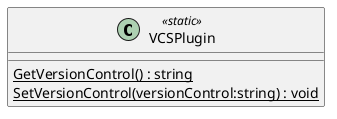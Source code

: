 @startuml
class VCSPlugin <<static>> {
    {static} GetVersionControl() : string
    {static} SetVersionControl(versionControl:string) : void
}
@enduml
